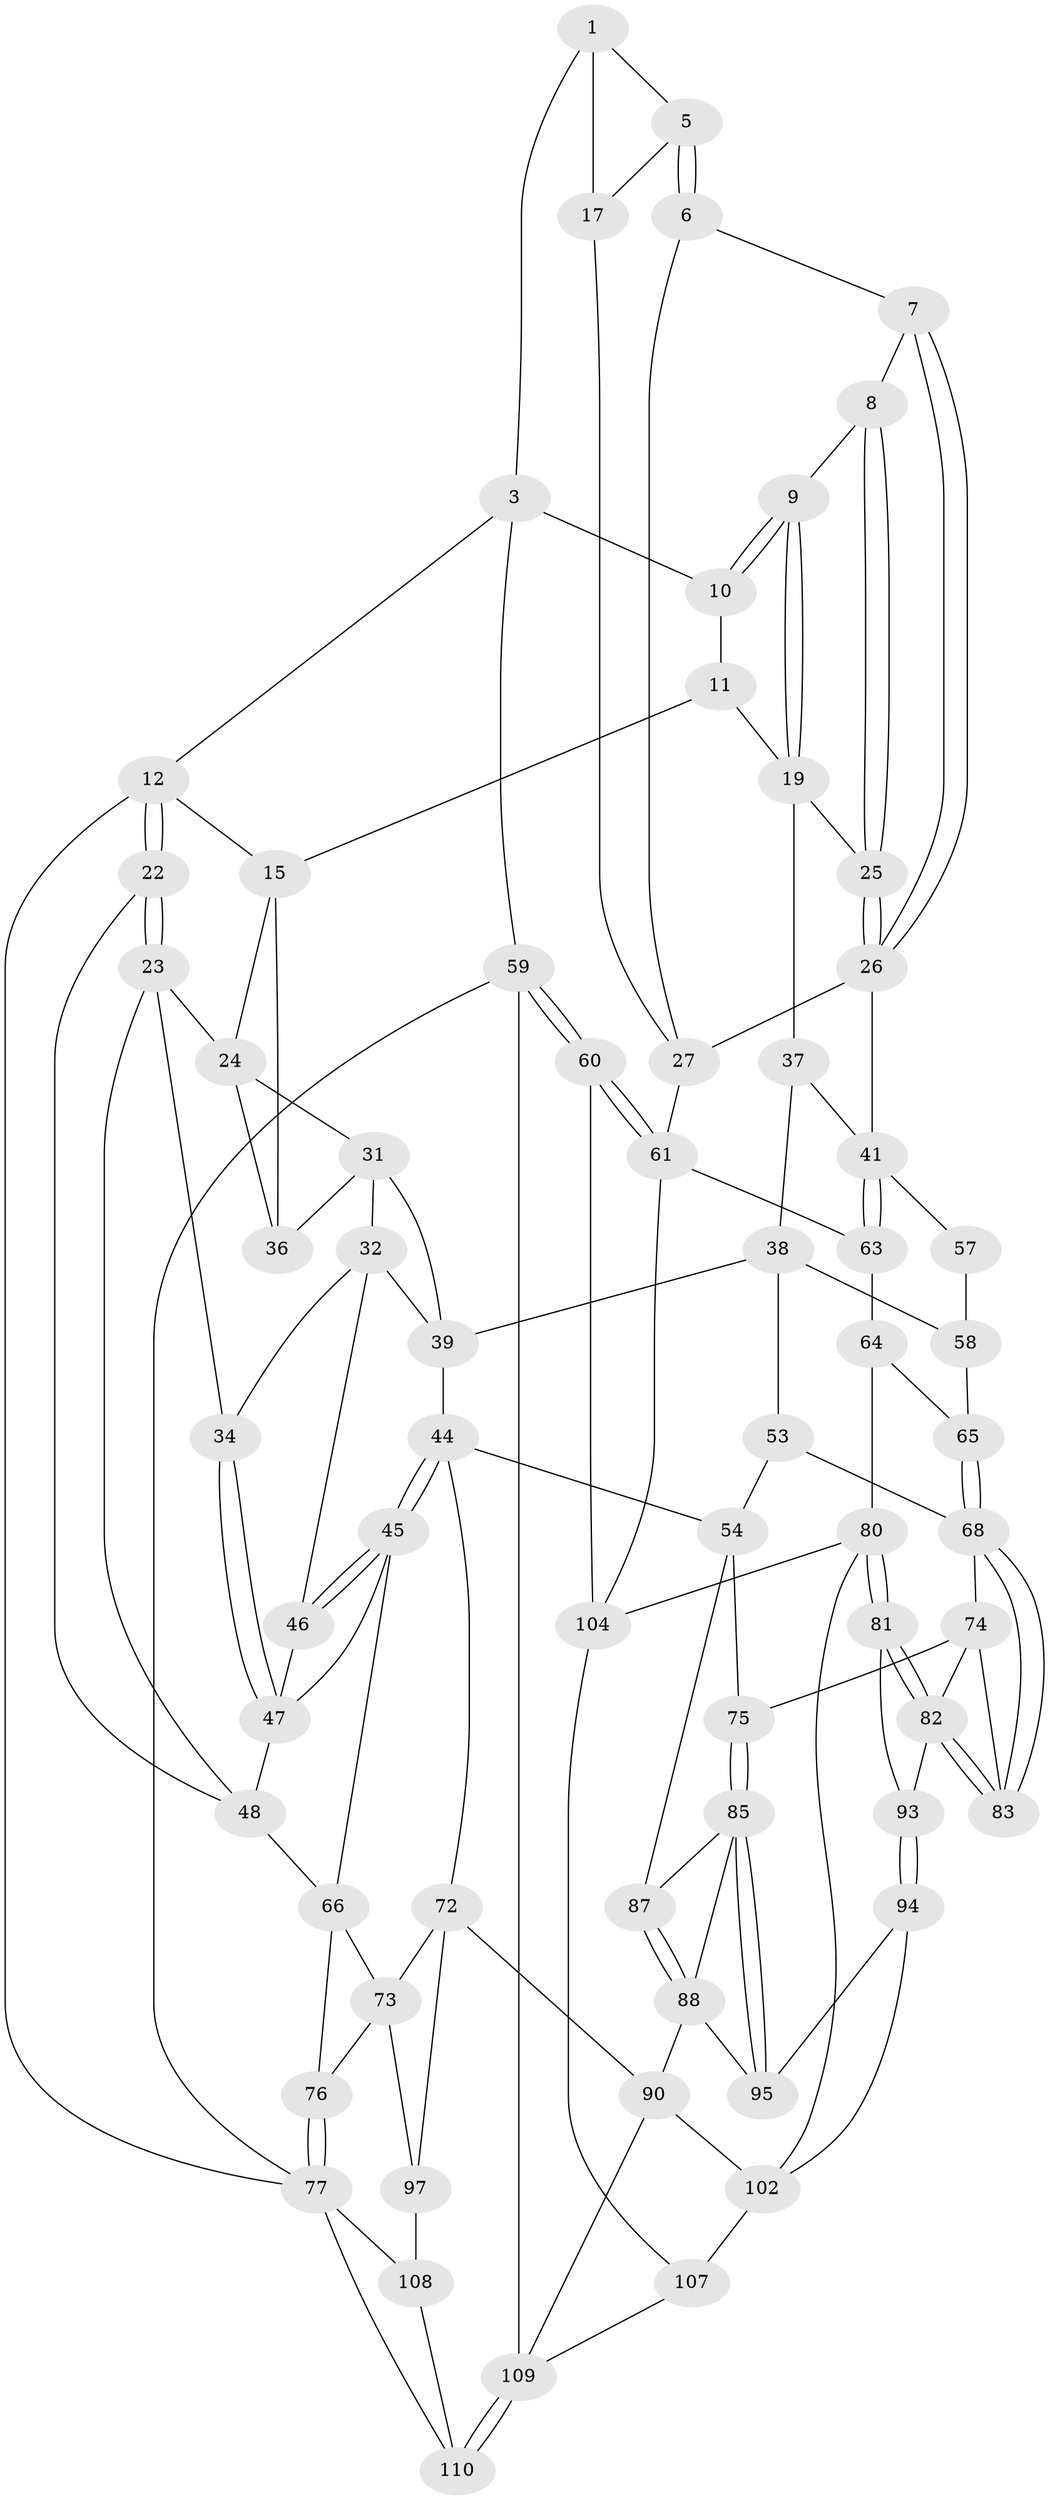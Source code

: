 // original degree distribution, {3: 0.026785714285714284, 5: 0.45535714285714285, 6: 0.25892857142857145, 4: 0.25892857142857145}
// Generated by graph-tools (version 1.1) at 2025/42/03/06/25 10:42:31]
// undirected, 68 vertices, 144 edges
graph export_dot {
graph [start="1"]
  node [color=gray90,style=filled];
  1 [pos="+0.9536042171664213+0.0822390466928343",super="+2"];
  3 [pos="+1+0",super="+4"];
  5 [pos="+0.940418241206055+0.11193096350215168",super="+18"];
  6 [pos="+0.8984995249937936+0.13260011898546917",super="+21"];
  7 [pos="+0.8552554961578854+0.12464102404108376"];
  8 [pos="+0.8198006838864396+0.08119677809164944"];
  9 [pos="+0.7532606937987012+0"];
  10 [pos="+0.7225901735758975+0"];
  11 [pos="+0.6895891019218802+0",super="+14"];
  12 [pos="+0+0",super="+13"];
  15 [pos="+0.4875843631620015+0.16062198030481548",super="+16"];
  17 [pos="+1+0.11306486654732718"];
  19 [pos="+0.6939315396966265+0.1927054054470302",super="+20"];
  22 [pos="+0+0.04808859932186868"];
  23 [pos="+0.17564500445112055+0.11954507008642144",super="+35"];
  24 [pos="+0.23522781162064738+0.10544022000485438",super="+30"];
  25 [pos="+0.7586555561937721+0.23185235676256236"];
  26 [pos="+0.847080796428415+0.3390023257755668",super="+28"];
  27 [pos="+0.9882442470572521+0.3996690998912909",super="+29"];
  31 [pos="+0.265017294386486+0.22532399991998878",super="+40"];
  32 [pos="+0.1689210738597409+0.3058232655664367",super="+33"];
  34 [pos="+0.06258377131610825+0.2965570106001183"];
  36 [pos="+0.4374646143129303+0.19119772133883509"];
  37 [pos="+0.5694623463358525+0.27211264001908364"];
  38 [pos="+0.4645422269616322+0.3763705624408206",super="+52"];
  39 [pos="+0.3594333255329636+0.3517256674767796",super="+43"];
  41 [pos="+0.7983134365489096+0.38859647498313626",super="+42"];
  44 [pos="+0.2550756681175287+0.5004511455082722",super="+56"];
  45 [pos="+0.25310094395251687+0.4996068774049636",super="+51"];
  46 [pos="+0.14880979021093116+0.43318928152743275"];
  47 [pos="+0.0949039698092828+0.4406418715396605",super="+49"];
  48 [pos="+0+0.270489297124236",super="+50"];
  53 [pos="+0.48374733915990314+0.4744315139749176"];
  54 [pos="+0.3898067561137993+0.5249614835969905",super="+55"];
  57 [pos="+0.6845416669122999+0.3991341031381398"];
  58 [pos="+0.5448170905149287+0.44908088184566675",super="+62"];
  59 [pos="+1+1"];
  60 [pos="+1+1"];
  61 [pos="+1+0.6861621678822235",super="+70"];
  63 [pos="+0.7552465321996387+0.5227883460538776",super="+71"];
  64 [pos="+0.7127830546229678+0.5524968390825405",super="+79"];
  65 [pos="+0.6310146048768953+0.5437309056494752"];
  66 [pos="+0.07338621987731717+0.5299054908696442",super="+67"];
  68 [pos="+0.6141718151440521+0.5624823340165362",super="+69"];
  72 [pos="+0.2547014455934394+0.5126975493238872",super="+91"];
  73 [pos="+0.11795813598341189+0.5974684821289368",super="+96"];
  74 [pos="+0.4796933953349265+0.6081328742618747",super="+84"];
  75 [pos="+0.4211493949062936+0.6019203743421335"];
  76 [pos="+0+0.758952167947819"];
  77 [pos="+0+0.8336811279224843",super="+78"];
  80 [pos="+0.6809501111414453+0.7156428112757821",super="+101"];
  81 [pos="+0.6492778919382375+0.6991555283476794"];
  82 [pos="+0.6323895384167166+0.6762298643143627",super="+92"];
  83 [pos="+0.6104233449793506+0.6343428096355651"];
  85 [pos="+0.38844548149481256+0.6308715343367128",super="+86"];
  87 [pos="+0.2595859343431169+0.5135409092470907"];
  88 [pos="+0.31059052489134564+0.7080760713478602",super="+89"];
  90 [pos="+0.28469872066563584+0.7877089528887169",super="+105"];
  93 [pos="+0.46903521439793033+0.7043814961418823",super="+99"];
  94 [pos="+0.42115797761318075+0.7443054784786839",super="+100"];
  95 [pos="+0.3951739831096632+0.741774084448658"];
  97 [pos="+0.20809446199196951+0.7867803026966681",super="+98"];
  102 [pos="+0.6165701459128489+0.889556396522188",super="+103"];
  104 [pos="+0.7644447470478168+0.858862109156468",super="+106"];
  107 [pos="+0.6861208074952286+0.9447234032652819"];
  108 [pos="+0.09924536216852449+0.9630430268086316",super="+111"];
  109 [pos="+0.420821529514177+1",super="+112"];
  110 [pos="+0.23826358223324623+1"];
  1 -- 5;
  1 -- 3;
  1 -- 17;
  3 -- 12;
  3 -- 59;
  3 -- 10;
  5 -- 6 [weight=2];
  5 -- 6;
  5 -- 17;
  6 -- 7;
  6 -- 27;
  7 -- 8;
  7 -- 26;
  7 -- 26;
  8 -- 9;
  8 -- 25;
  8 -- 25;
  9 -- 10;
  9 -- 10;
  9 -- 19;
  9 -- 19;
  10 -- 11;
  11 -- 19;
  11 -- 15;
  12 -- 22;
  12 -- 22;
  12 -- 77;
  12 -- 15;
  15 -- 36;
  15 -- 24;
  17 -- 27;
  19 -- 25;
  19 -- 37;
  22 -- 23;
  22 -- 23;
  22 -- 48;
  23 -- 24;
  23 -- 48;
  23 -- 34;
  24 -- 36;
  24 -- 31;
  25 -- 26;
  25 -- 26;
  26 -- 41;
  26 -- 27;
  27 -- 61;
  31 -- 32;
  31 -- 36;
  31 -- 39;
  32 -- 39;
  32 -- 34;
  32 -- 46;
  34 -- 47;
  34 -- 47;
  37 -- 38;
  37 -- 41;
  38 -- 39;
  38 -- 58;
  38 -- 53;
  39 -- 44;
  41 -- 63;
  41 -- 63;
  41 -- 57;
  44 -- 45;
  44 -- 45;
  44 -- 72;
  44 -- 54;
  45 -- 46;
  45 -- 46;
  45 -- 66;
  45 -- 47;
  46 -- 47;
  47 -- 48;
  48 -- 66;
  53 -- 54;
  53 -- 68;
  54 -- 75;
  54 -- 87;
  57 -- 58 [weight=2];
  58 -- 65;
  59 -- 60;
  59 -- 60;
  59 -- 77;
  59 -- 109;
  60 -- 61;
  60 -- 61;
  60 -- 104;
  61 -- 104;
  61 -- 63;
  63 -- 64 [weight=2];
  64 -- 65;
  64 -- 80;
  65 -- 68;
  65 -- 68;
  66 -- 73;
  66 -- 76;
  68 -- 83;
  68 -- 83;
  68 -- 74;
  72 -- 73;
  72 -- 97;
  72 -- 90;
  73 -- 76;
  73 -- 97;
  74 -- 75;
  74 -- 83;
  74 -- 82;
  75 -- 85;
  75 -- 85;
  76 -- 77;
  76 -- 77;
  77 -- 108;
  77 -- 110;
  80 -- 81;
  80 -- 81;
  80 -- 104;
  80 -- 102;
  81 -- 82;
  81 -- 82;
  81 -- 93;
  82 -- 83;
  82 -- 83;
  82 -- 93;
  85 -- 95;
  85 -- 95;
  85 -- 88;
  85 -- 87;
  87 -- 88;
  87 -- 88;
  88 -- 90;
  88 -- 95;
  90 -- 109;
  90 -- 102;
  93 -- 94 [weight=2];
  93 -- 94;
  94 -- 95;
  94 -- 102;
  97 -- 108 [weight=2];
  102 -- 107;
  104 -- 107;
  107 -- 109;
  108 -- 110;
  109 -- 110;
  109 -- 110;
}
